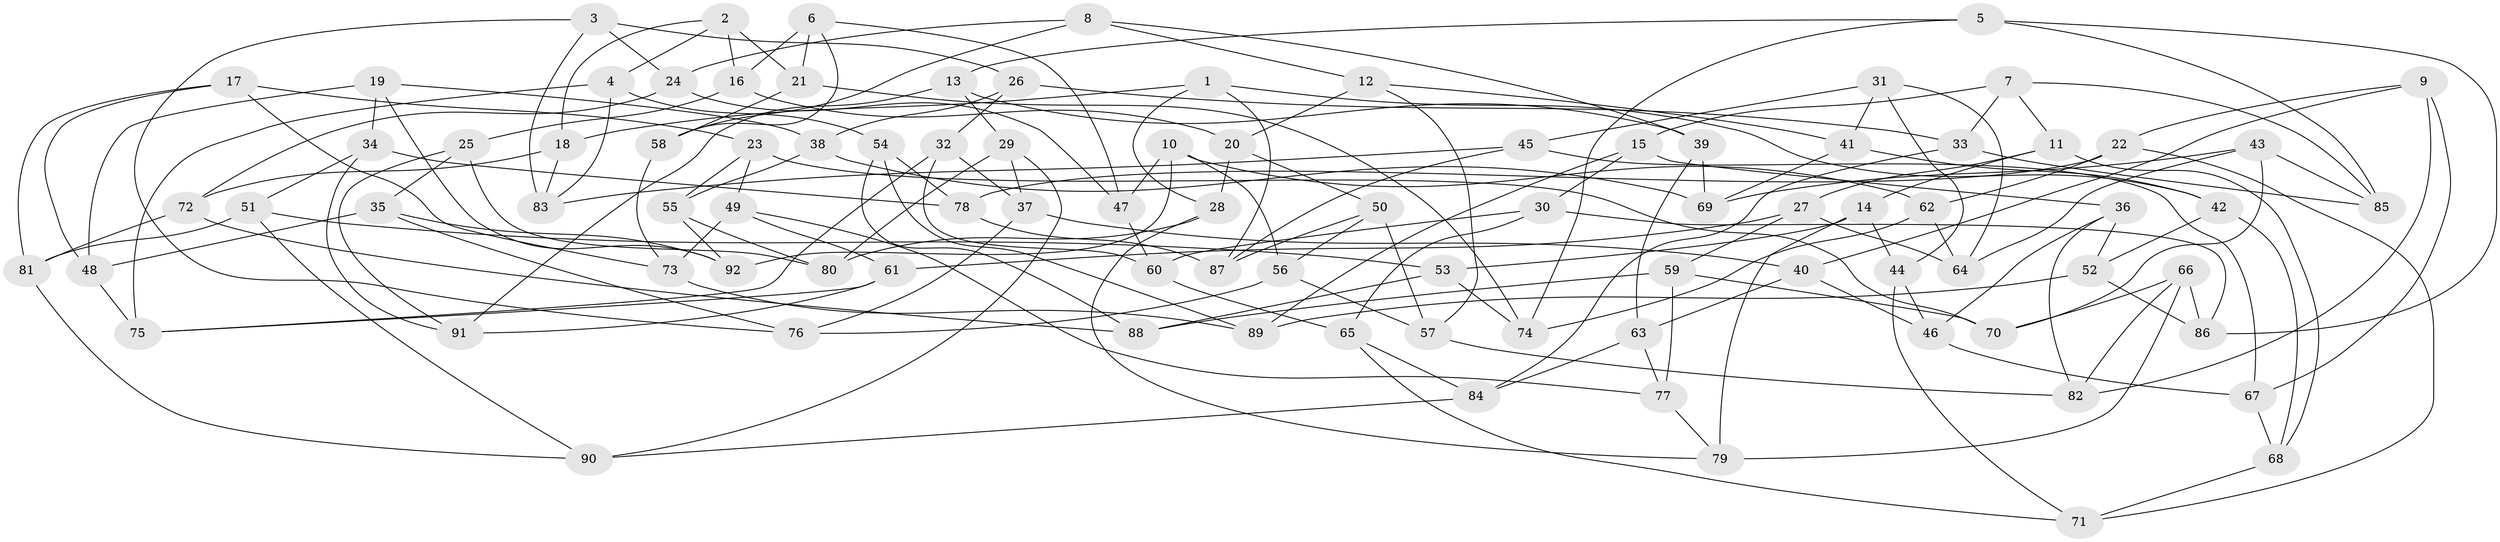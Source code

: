 // coarse degree distribution, {6: 0.45614035087719296, 5: 0.14035087719298245, 4: 0.3684210526315789, 3: 0.03508771929824561}
// Generated by graph-tools (version 1.1) at 2025/42/03/06/25 10:42:24]
// undirected, 92 vertices, 184 edges
graph export_dot {
graph [start="1"]
  node [color=gray90,style=filled];
  1;
  2;
  3;
  4;
  5;
  6;
  7;
  8;
  9;
  10;
  11;
  12;
  13;
  14;
  15;
  16;
  17;
  18;
  19;
  20;
  21;
  22;
  23;
  24;
  25;
  26;
  27;
  28;
  29;
  30;
  31;
  32;
  33;
  34;
  35;
  36;
  37;
  38;
  39;
  40;
  41;
  42;
  43;
  44;
  45;
  46;
  47;
  48;
  49;
  50;
  51;
  52;
  53;
  54;
  55;
  56;
  57;
  58;
  59;
  60;
  61;
  62;
  63;
  64;
  65;
  66;
  67;
  68;
  69;
  70;
  71;
  72;
  73;
  74;
  75;
  76;
  77;
  78;
  79;
  80;
  81;
  82;
  83;
  84;
  85;
  86;
  87;
  88;
  89;
  90;
  91;
  92;
  1 -- 42;
  1 -- 87;
  1 -- 28;
  1 -- 18;
  2 -- 16;
  2 -- 4;
  2 -- 18;
  2 -- 21;
  3 -- 26;
  3 -- 24;
  3 -- 76;
  3 -- 83;
  4 -- 75;
  4 -- 54;
  4 -- 83;
  5 -- 74;
  5 -- 13;
  5 -- 85;
  5 -- 86;
  6 -- 58;
  6 -- 16;
  6 -- 47;
  6 -- 21;
  7 -- 15;
  7 -- 33;
  7 -- 85;
  7 -- 11;
  8 -- 39;
  8 -- 12;
  8 -- 24;
  8 -- 58;
  9 -- 82;
  9 -- 40;
  9 -- 67;
  9 -- 22;
  10 -- 62;
  10 -- 92;
  10 -- 56;
  10 -- 47;
  11 -- 68;
  11 -- 27;
  11 -- 14;
  12 -- 20;
  12 -- 41;
  12 -- 57;
  13 -- 29;
  13 -- 39;
  13 -- 91;
  14 -- 79;
  14 -- 53;
  14 -- 44;
  15 -- 30;
  15 -- 89;
  15 -- 36;
  16 -- 20;
  16 -- 25;
  17 -- 81;
  17 -- 48;
  17 -- 23;
  17 -- 73;
  18 -- 83;
  18 -- 72;
  19 -- 34;
  19 -- 92;
  19 -- 48;
  19 -- 38;
  20 -- 28;
  20 -- 50;
  21 -- 74;
  21 -- 58;
  22 -- 62;
  22 -- 71;
  22 -- 78;
  23 -- 70;
  23 -- 55;
  23 -- 49;
  24 -- 72;
  24 -- 47;
  25 -- 91;
  25 -- 80;
  25 -- 35;
  26 -- 33;
  26 -- 32;
  26 -- 38;
  27 -- 64;
  27 -- 59;
  27 -- 61;
  28 -- 80;
  28 -- 79;
  29 -- 37;
  29 -- 80;
  29 -- 90;
  30 -- 60;
  30 -- 86;
  30 -- 65;
  31 -- 44;
  31 -- 45;
  31 -- 41;
  31 -- 64;
  32 -- 37;
  32 -- 75;
  32 -- 60;
  33 -- 84;
  33 -- 85;
  34 -- 91;
  34 -- 78;
  34 -- 51;
  35 -- 48;
  35 -- 92;
  35 -- 76;
  36 -- 46;
  36 -- 52;
  36 -- 82;
  37 -- 40;
  37 -- 76;
  38 -- 69;
  38 -- 55;
  39 -- 69;
  39 -- 63;
  40 -- 46;
  40 -- 63;
  41 -- 69;
  41 -- 42;
  42 -- 52;
  42 -- 68;
  43 -- 69;
  43 -- 64;
  43 -- 70;
  43 -- 85;
  44 -- 46;
  44 -- 71;
  45 -- 67;
  45 -- 87;
  45 -- 83;
  46 -- 67;
  47 -- 60;
  48 -- 75;
  49 -- 73;
  49 -- 61;
  49 -- 77;
  50 -- 57;
  50 -- 87;
  50 -- 56;
  51 -- 53;
  51 -- 90;
  51 -- 81;
  52 -- 89;
  52 -- 86;
  53 -- 74;
  53 -- 88;
  54 -- 78;
  54 -- 88;
  54 -- 89;
  55 -- 80;
  55 -- 92;
  56 -- 57;
  56 -- 76;
  57 -- 82;
  58 -- 73;
  59 -- 77;
  59 -- 70;
  59 -- 88;
  60 -- 65;
  61 -- 75;
  61 -- 91;
  62 -- 74;
  62 -- 64;
  63 -- 84;
  63 -- 77;
  65 -- 84;
  65 -- 71;
  66 -- 79;
  66 -- 86;
  66 -- 70;
  66 -- 82;
  67 -- 68;
  68 -- 71;
  72 -- 81;
  72 -- 88;
  73 -- 89;
  77 -- 79;
  78 -- 87;
  81 -- 90;
  84 -- 90;
}
